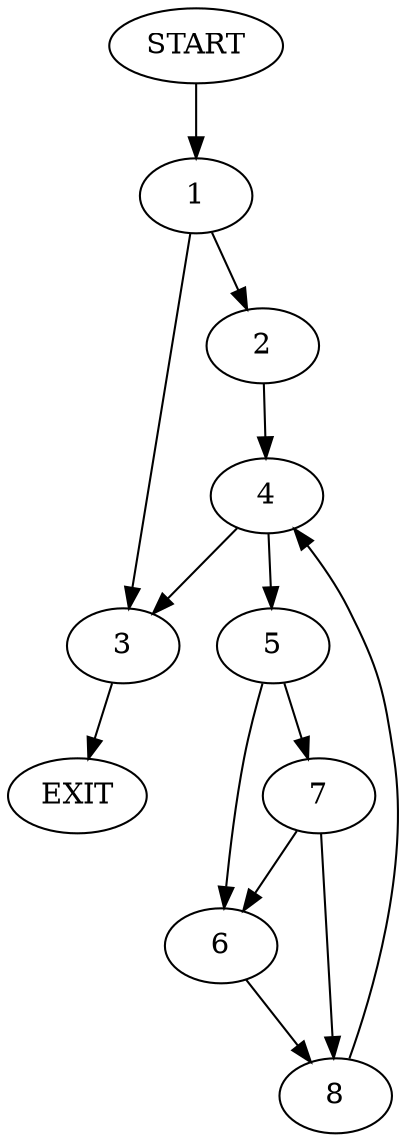 digraph {
0 [label="START"]
9 [label="EXIT"]
0 -> 1
1 -> 2
1 -> 3
3 -> 9
2 -> 4
4 -> 5
4 -> 3
5 -> 6
5 -> 7
6 -> 8
7 -> 6
7 -> 8
8 -> 4
}
